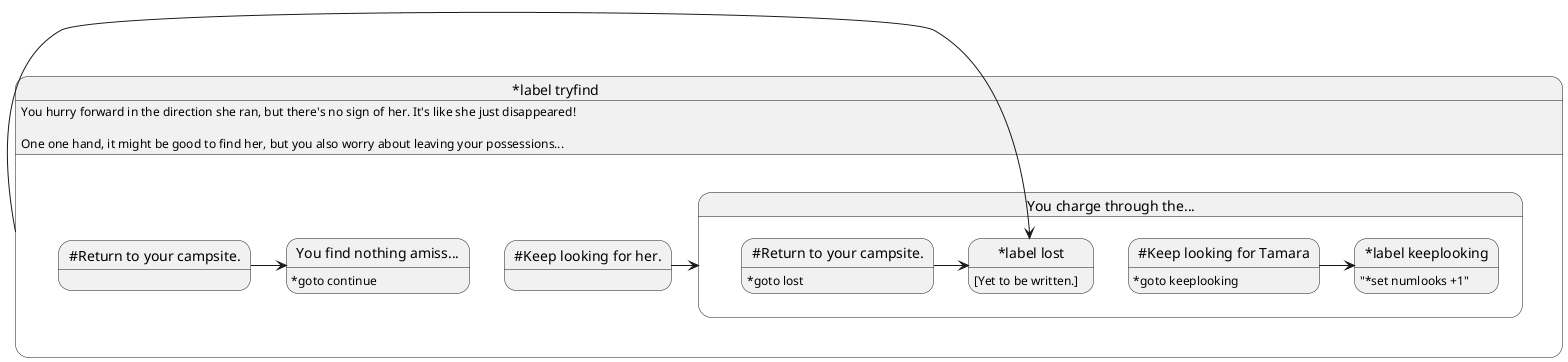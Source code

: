 @startuml
state tryfind as "~*label tryfind" {
	tryfind: You hurry forward in the direction she ran, but there's no sign of her. It's like she just disappeared!\n\nOne one hand, it might be good to find her, but you also worry about leaving your possessions...
	keepLookingOption -> keepLookingText
	returnToYourOption -> returnToYourText
}

state keepLookingOption as "~#Keep looking for her."

state returnToYourOption as "~#Return to your campsite." 

state keepLookingText as "You charge through the..." {
	keepLooking2Option -> keeplooking
	ReturnToCampOption -> lost
}

state keepLooking2Option as "~#Keep looking for Tamara"
keepLooking2Option: ~*goto keeplooking

state ReturnToCampOption as "~#Return to your campsite."
ReturnToCampOption: ~*goto lost 

state returnToYourText as "You find nothing amiss..." {
	returnToYourText: ~*goto continue
}

state keeplooking as "~*label keeplooking" {
	keeplooking: "~*set numlooks +1"
}

state lost as "~*label lost" {
	lost: [Yet to be written.]
}

tryfind -> lost
@enduml

